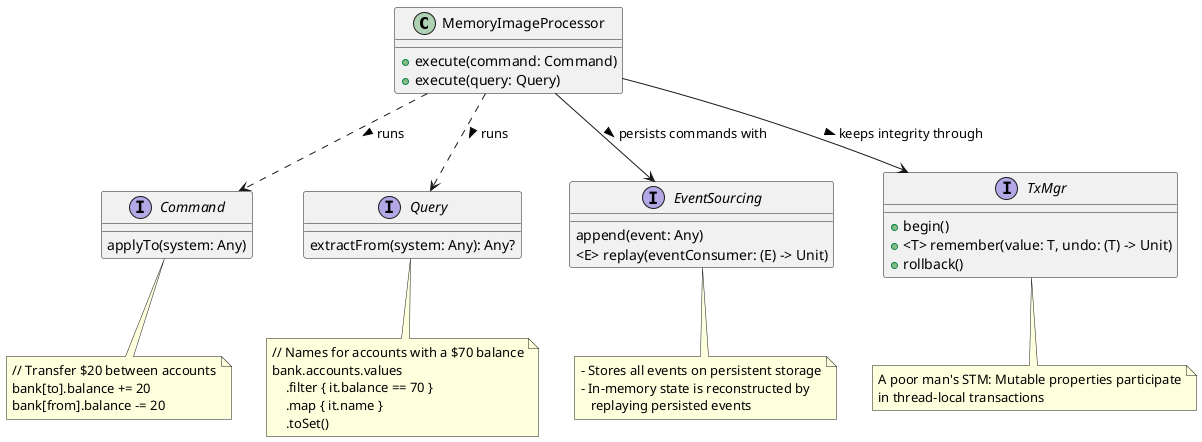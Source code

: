 @startuml

class MemoryImageProcessor {
    + execute(command: Command)
    + execute(query: Query)
}
MemoryImageProcessor ..> Command: runs >
MemoryImageProcessor ..> Query: runs >
MemoryImageProcessor --> EventSourcing: persists commands with >
MemoryImageProcessor --> TxMgr: keeps integrity through >

together {
    interface EventSourcing {
        append(event: Any)
        <E> replay(eventConsumer: (E) -> Unit)
    }
    note bottom of EventSourcing
        - Stores all events on persistent storage
        - In-memory state is reconstructed by
           replaying persisted events
    end note
    interface TxMgr {
        + begin()
        + <T> remember(value: T, undo: (T) -> Unit)
        + rollback()
    }
    note bottom of TxMgr
        A poor man's STM: Mutable properties participate
        in thread-local transactions
    end note
}

together {
    interface Command {
        applyTo(system: Any)
    }
    note bottom of Command
        // Transfer $20 between accounts
        bank[to].balance += 20
        bank[from].balance -= 20
    end note

    interface Query {
        extractFrom(system: Any): Any?
    }
    note bottom of Query
        // Names for accounts with a $70 balance
        bank.accounts.values
            .filter { it.balance == 70 }
            .map { it.name }
            .toSet()
    end note
}

@enduml